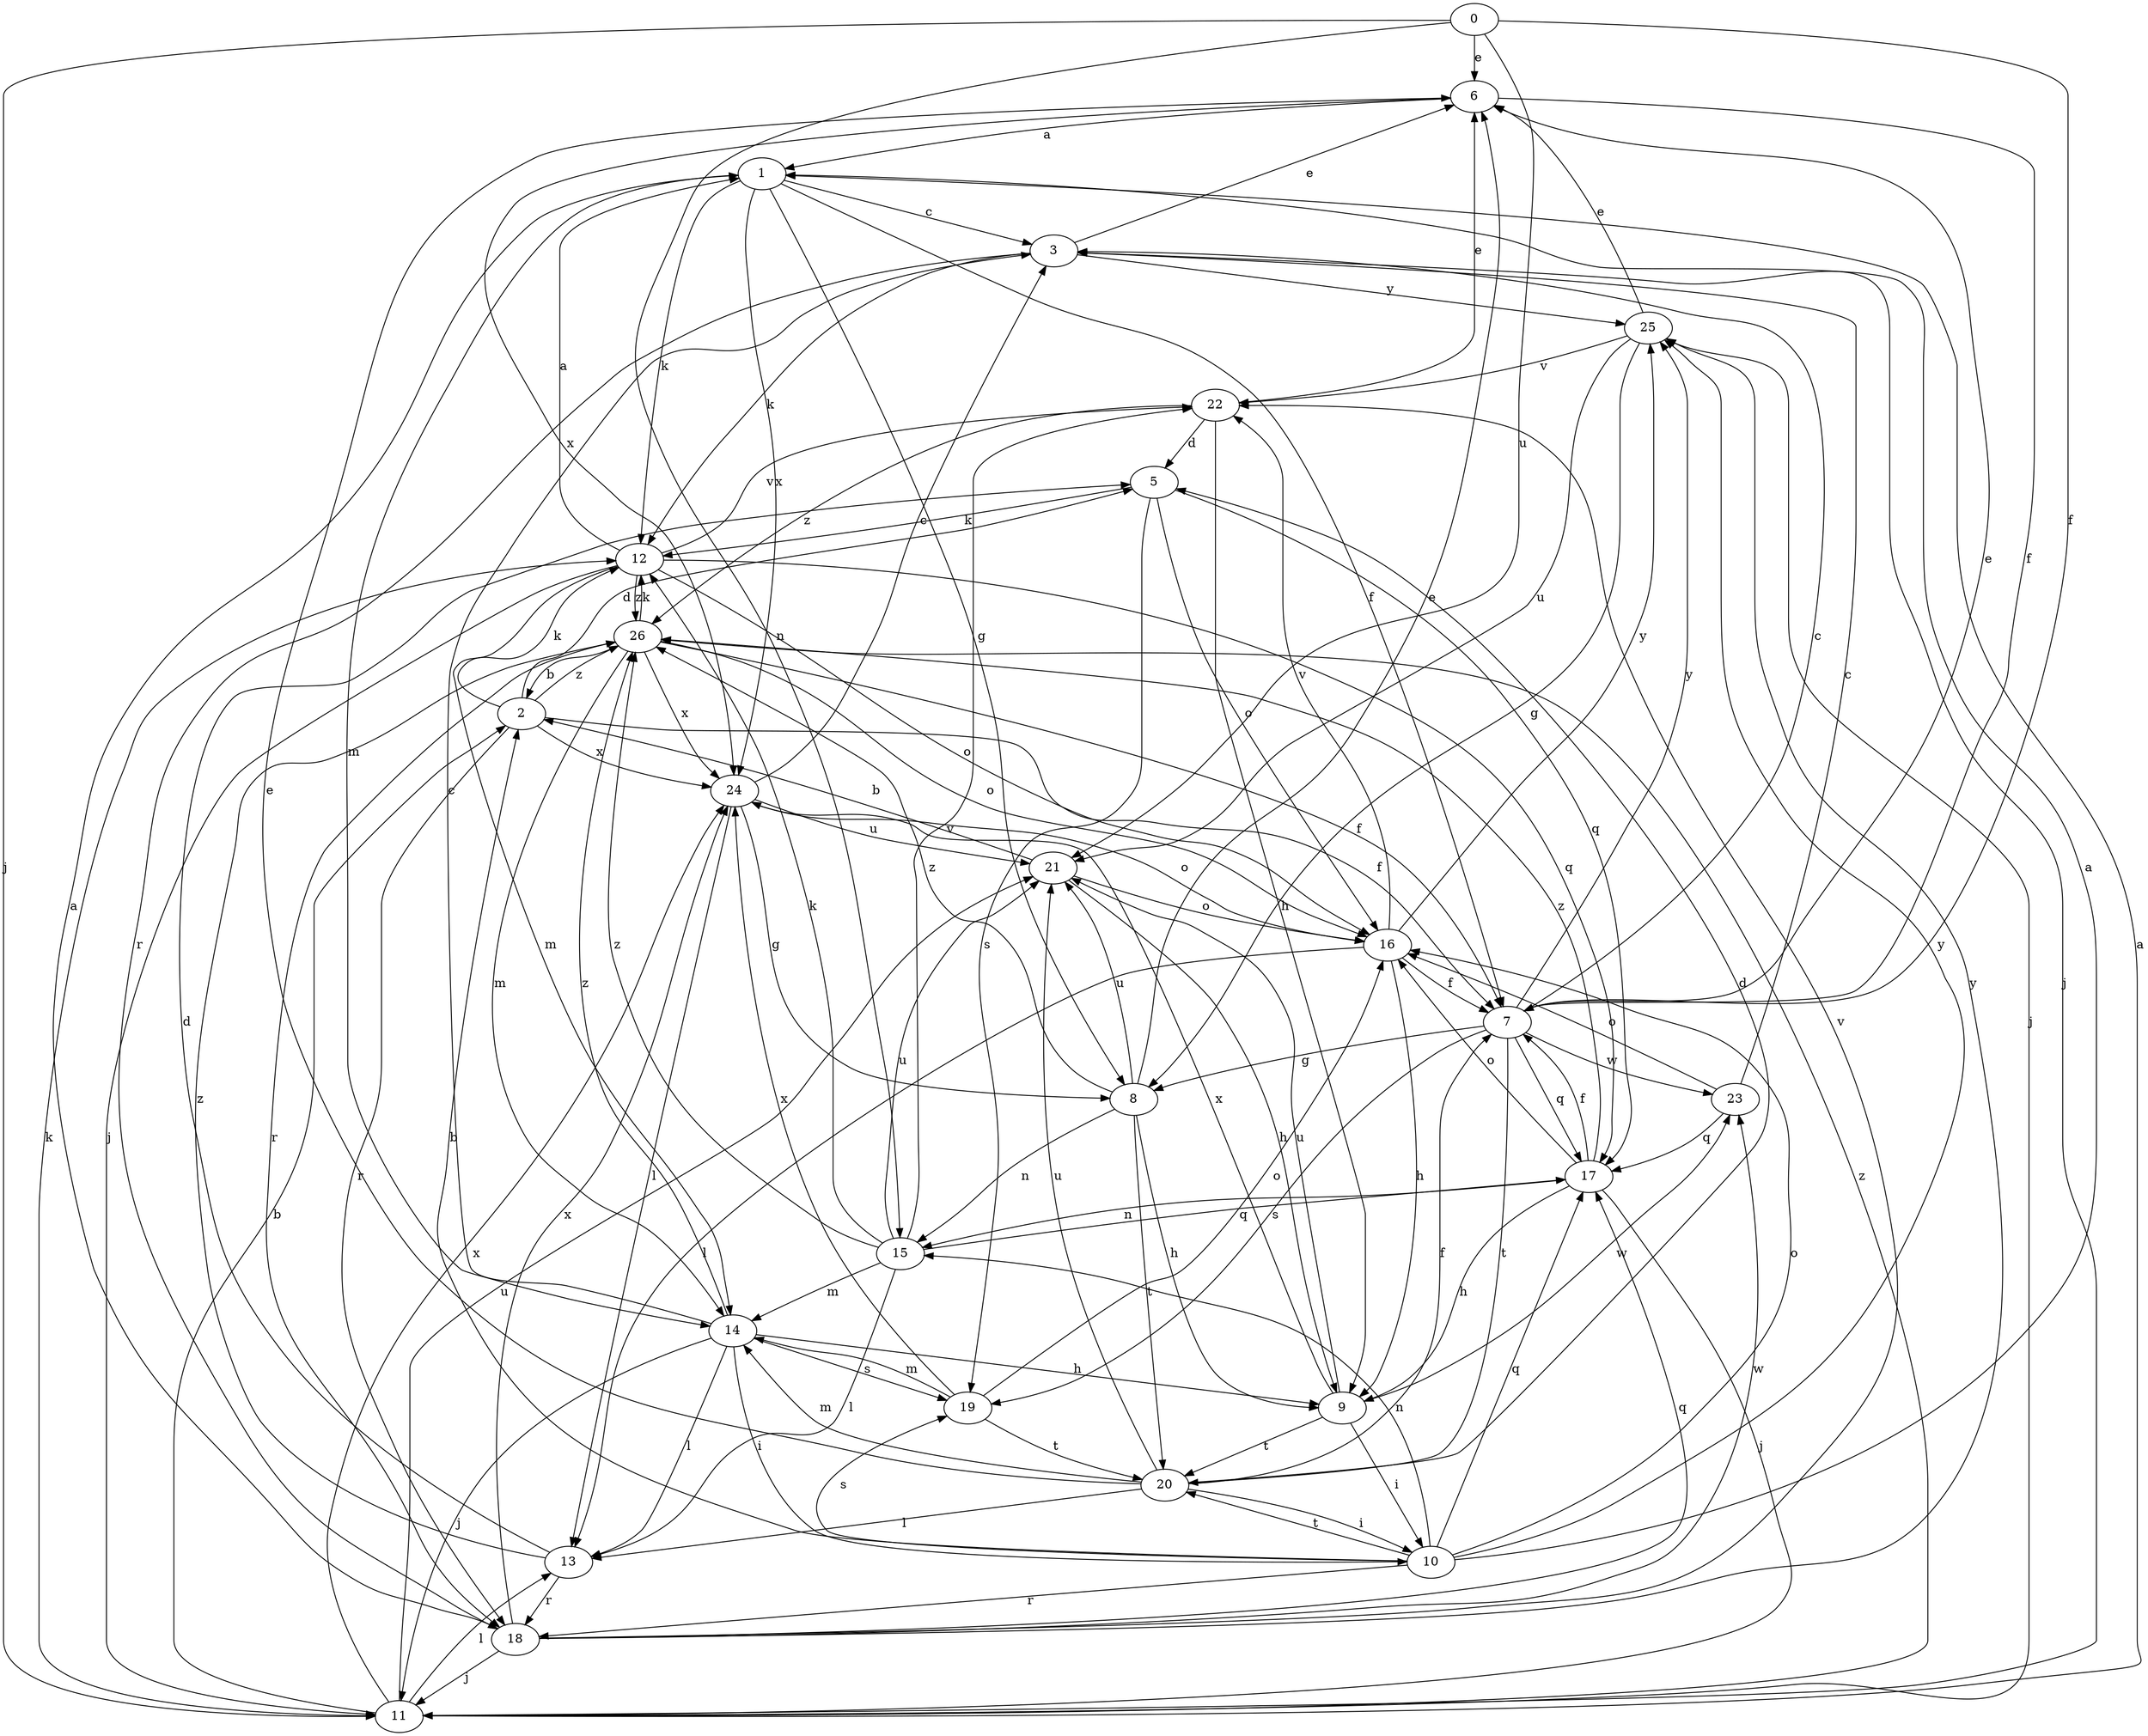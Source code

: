 strict digraph  {
0;
1;
2;
3;
5;
6;
7;
8;
9;
10;
11;
12;
13;
14;
15;
16;
17;
18;
19;
20;
21;
22;
23;
24;
25;
26;
0 -> 6  [label=e];
0 -> 7  [label=f];
0 -> 11  [label=j];
0 -> 15  [label=n];
0 -> 21  [label=u];
1 -> 3  [label=c];
1 -> 7  [label=f];
1 -> 8  [label=g];
1 -> 12  [label=k];
1 -> 14  [label=m];
1 -> 24  [label=x];
2 -> 5  [label=d];
2 -> 7  [label=f];
2 -> 12  [label=k];
2 -> 18  [label=r];
2 -> 24  [label=x];
2 -> 26  [label=z];
3 -> 6  [label=e];
3 -> 11  [label=j];
3 -> 12  [label=k];
3 -> 18  [label=r];
3 -> 25  [label=y];
5 -> 12  [label=k];
5 -> 16  [label=o];
5 -> 17  [label=q];
5 -> 19  [label=s];
6 -> 1  [label=a];
6 -> 7  [label=f];
6 -> 24  [label=x];
7 -> 3  [label=c];
7 -> 6  [label=e];
7 -> 8  [label=g];
7 -> 17  [label=q];
7 -> 19  [label=s];
7 -> 20  [label=t];
7 -> 23  [label=w];
7 -> 25  [label=y];
8 -> 6  [label=e];
8 -> 9  [label=h];
8 -> 15  [label=n];
8 -> 20  [label=t];
8 -> 21  [label=u];
8 -> 26  [label=z];
9 -> 10  [label=i];
9 -> 20  [label=t];
9 -> 21  [label=u];
9 -> 23  [label=w];
9 -> 24  [label=x];
10 -> 1  [label=a];
10 -> 2  [label=b];
10 -> 15  [label=n];
10 -> 16  [label=o];
10 -> 17  [label=q];
10 -> 18  [label=r];
10 -> 19  [label=s];
10 -> 20  [label=t];
10 -> 25  [label=y];
11 -> 1  [label=a];
11 -> 2  [label=b];
11 -> 12  [label=k];
11 -> 13  [label=l];
11 -> 21  [label=u];
11 -> 24  [label=x];
11 -> 26  [label=z];
12 -> 1  [label=a];
12 -> 11  [label=j];
12 -> 14  [label=m];
12 -> 16  [label=o];
12 -> 17  [label=q];
12 -> 22  [label=v];
12 -> 26  [label=z];
13 -> 5  [label=d];
13 -> 18  [label=r];
13 -> 26  [label=z];
14 -> 3  [label=c];
14 -> 9  [label=h];
14 -> 10  [label=i];
14 -> 11  [label=j];
14 -> 13  [label=l];
14 -> 19  [label=s];
14 -> 26  [label=z];
15 -> 12  [label=k];
15 -> 13  [label=l];
15 -> 14  [label=m];
15 -> 17  [label=q];
15 -> 21  [label=u];
15 -> 22  [label=v];
15 -> 26  [label=z];
16 -> 7  [label=f];
16 -> 9  [label=h];
16 -> 13  [label=l];
16 -> 22  [label=v];
16 -> 25  [label=y];
17 -> 7  [label=f];
17 -> 9  [label=h];
17 -> 11  [label=j];
17 -> 15  [label=n];
17 -> 16  [label=o];
17 -> 26  [label=z];
18 -> 1  [label=a];
18 -> 11  [label=j];
18 -> 17  [label=q];
18 -> 22  [label=v];
18 -> 23  [label=w];
18 -> 24  [label=x];
18 -> 25  [label=y];
19 -> 14  [label=m];
19 -> 16  [label=o];
19 -> 20  [label=t];
19 -> 24  [label=x];
20 -> 5  [label=d];
20 -> 6  [label=e];
20 -> 7  [label=f];
20 -> 10  [label=i];
20 -> 13  [label=l];
20 -> 14  [label=m];
20 -> 21  [label=u];
21 -> 2  [label=b];
21 -> 9  [label=h];
21 -> 16  [label=o];
22 -> 5  [label=d];
22 -> 6  [label=e];
22 -> 9  [label=h];
22 -> 26  [label=z];
23 -> 3  [label=c];
23 -> 16  [label=o];
23 -> 17  [label=q];
24 -> 3  [label=c];
24 -> 8  [label=g];
24 -> 13  [label=l];
24 -> 16  [label=o];
24 -> 21  [label=u];
25 -> 6  [label=e];
25 -> 8  [label=g];
25 -> 11  [label=j];
25 -> 21  [label=u];
25 -> 22  [label=v];
26 -> 2  [label=b];
26 -> 7  [label=f];
26 -> 12  [label=k];
26 -> 14  [label=m];
26 -> 16  [label=o];
26 -> 18  [label=r];
26 -> 24  [label=x];
}
